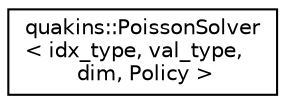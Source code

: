 digraph "Graphical Class Hierarchy"
{
 // LATEX_PDF_SIZE
  edge [fontname="Helvetica",fontsize="10",labelfontname="Helvetica",labelfontsize="10"];
  node [fontname="Helvetica",fontsize="10",shape=record];
  rankdir="LR";
  Node0 [label="quakins::PoissonSolver\l\< idx_type, val_type,\l dim, Policy \>",height=0.2,width=0.4,color="black", fillcolor="white", style="filled",URL="$classquakins_1_1PoissonSolver.html",tooltip=" "];
}
